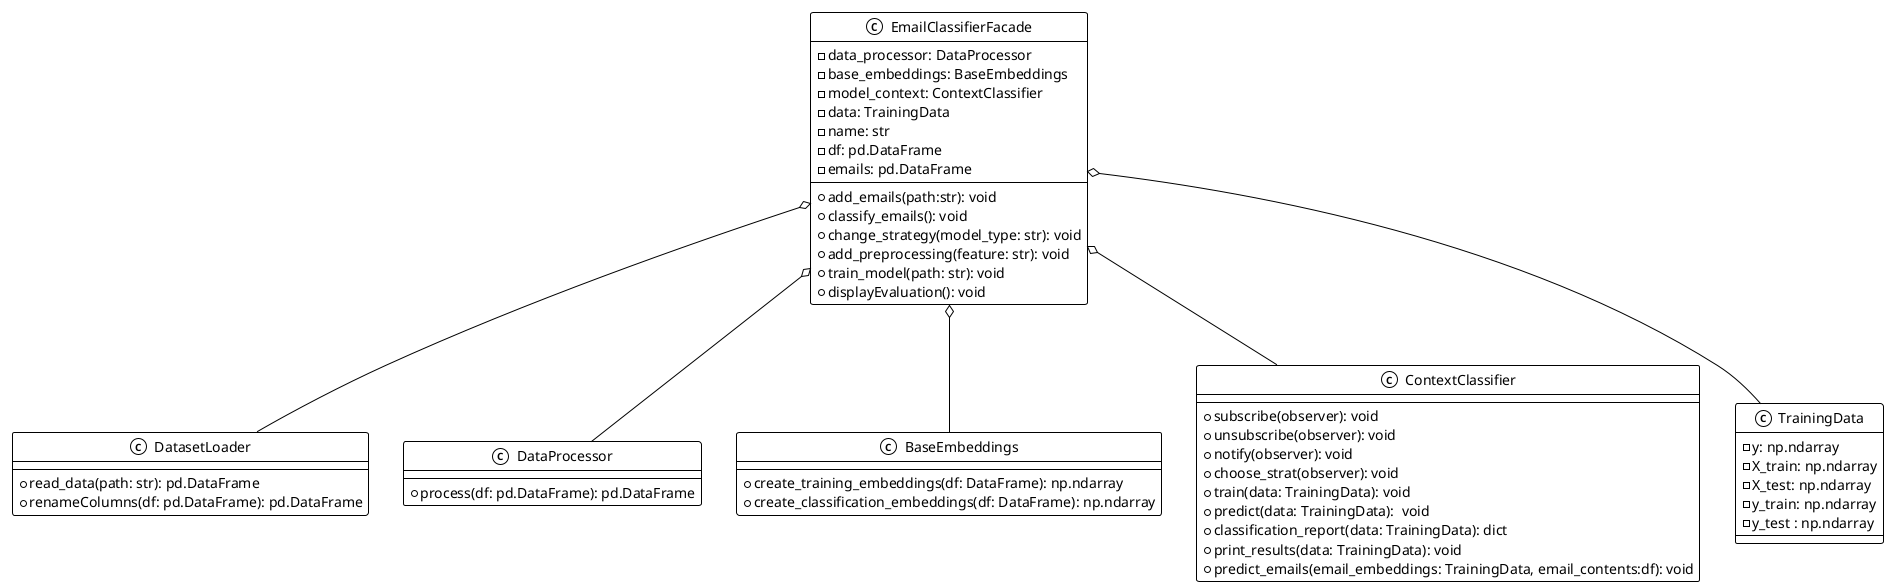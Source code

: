 @startuml
!theme mono

class EmailClassifierFacade {
    - data_processor: DataProcessor
    - base_embeddings: BaseEmbeddings
    - model_context: ContextClassifier
    - data: TrainingData
    - name: str
    - df: pd.DataFrame
    - emails: pd.DataFrame
    + add_emails(path:str): void
    + classify_emails(): void
    + change_strategy(model_type: str): void
    + add_preprocessing(feature: str): void
    + train_model(path: str): void
    + displayEvaluation(): void

}

class DatasetLoader {
    + read_data(path: str): pd.DataFrame
    + renameColumns(df: pd.DataFrame): pd.DataFrame
}

class DataProcessor {
    + process(df: pd.DataFrame): pd.DataFrame
}

class BaseEmbeddings {
    + create_training_embeddings(df: DataFrame): np.ndarray
    + create_classification_embeddings(df: DataFrame): np.ndarray
}

class ContextClassifier{
    + subscribe(observer): void
    + unsubscribe(observer): void
    + notify(observer): void
    + choose_strat(observer): void
    + train(data: TrainingData): void 
    + predict(data: TrainingData):  void 
    + classification_report(data: TrainingData): dict
    + print_results(data: TrainingData): void 
    + predict_emails(email_embeddings: TrainingData, email_contents:df): void

}


class TrainingData {
    - y: np.ndarray
    - X_train: np.ndarray
    - X_test: np.ndarray
    - y_train: np.ndarray
    - y_test : np.ndarray


}

EmailClassifierFacade o-- DatasetLoader
EmailClassifierFacade o-- DataProcessor
EmailClassifierFacade o-- BaseEmbeddings
EmailClassifierFacade o-- ContextClassifier
EmailClassifierFacade o-- TrainingData

@enduml
